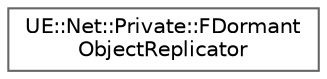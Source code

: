 digraph "Graphical Class Hierarchy"
{
 // INTERACTIVE_SVG=YES
 // LATEX_PDF_SIZE
  bgcolor="transparent";
  edge [fontname=Helvetica,fontsize=10,labelfontname=Helvetica,labelfontsize=10];
  node [fontname=Helvetica,fontsize=10,shape=box,height=0.2,width=0.4];
  rankdir="LR";
  Node0 [id="Node000000",label="UE::Net::Private::FDormant\lObjectReplicator",height=0.2,width=0.4,color="grey40", fillcolor="white", style="filled",URL="$da/dad/structUE_1_1Net_1_1Private_1_1FDormantObjectReplicator.html",tooltip="Container holding the FObjectReplicator of a dormant replicated object."];
}

